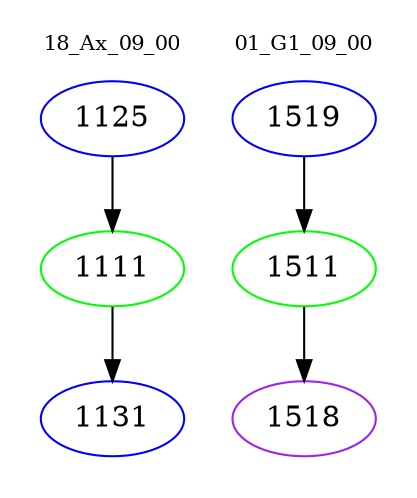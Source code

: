 digraph{
subgraph cluster_0 {
color = white
label = "18_Ax_09_00";
fontsize=10;
T0_1125 [label="1125", color="blue"]
T0_1125 -> T0_1111 [color="black"]
T0_1111 [label="1111", color="green"]
T0_1111 -> T0_1131 [color="black"]
T0_1131 [label="1131", color="blue"]
}
subgraph cluster_1 {
color = white
label = "01_G1_09_00";
fontsize=10;
T1_1519 [label="1519", color="blue"]
T1_1519 -> T1_1511 [color="black"]
T1_1511 [label="1511", color="green"]
T1_1511 -> T1_1518 [color="black"]
T1_1518 [label="1518", color="purple"]
}
}
